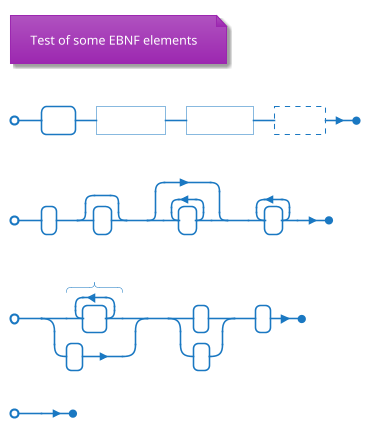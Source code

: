 ' Do not edit
' Theme Gallery
' autogenerated by script
'
@startebnf
!theme materia
(* Test of some EBNF elements *)
rule-0 = rule, "litteral_dq", 'litteral_sq', ?special?;
r1 = t, [h], {e}, {o}-;
r2 =(3 * nil | z), (r | s), t;
e = ;
@endebnf
